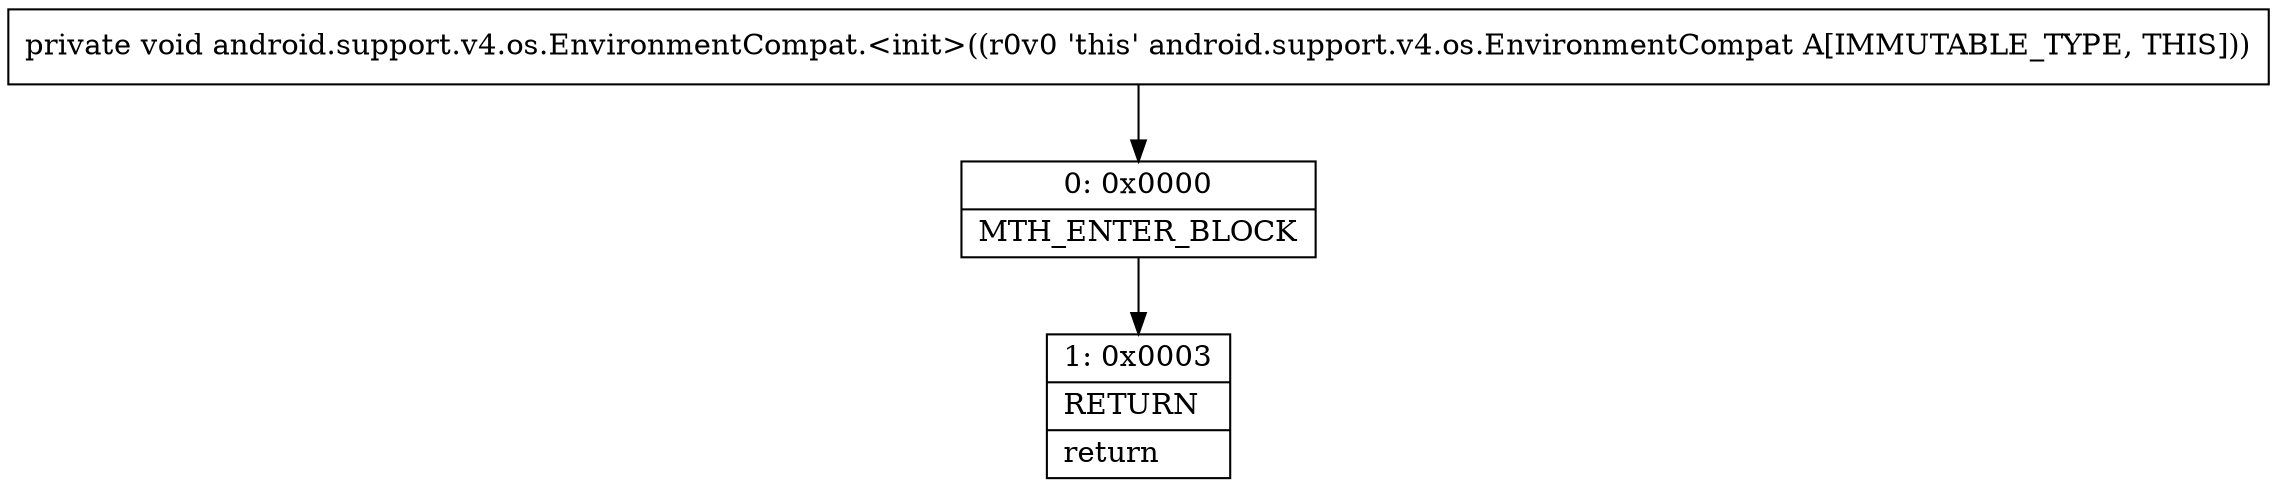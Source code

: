 digraph "CFG forandroid.support.v4.os.EnvironmentCompat.\<init\>()V" {
Node_0 [shape=record,label="{0\:\ 0x0000|MTH_ENTER_BLOCK\l}"];
Node_1 [shape=record,label="{1\:\ 0x0003|RETURN\l|return\l}"];
MethodNode[shape=record,label="{private void android.support.v4.os.EnvironmentCompat.\<init\>((r0v0 'this' android.support.v4.os.EnvironmentCompat A[IMMUTABLE_TYPE, THIS])) }"];
MethodNode -> Node_0;
Node_0 -> Node_1;
}

